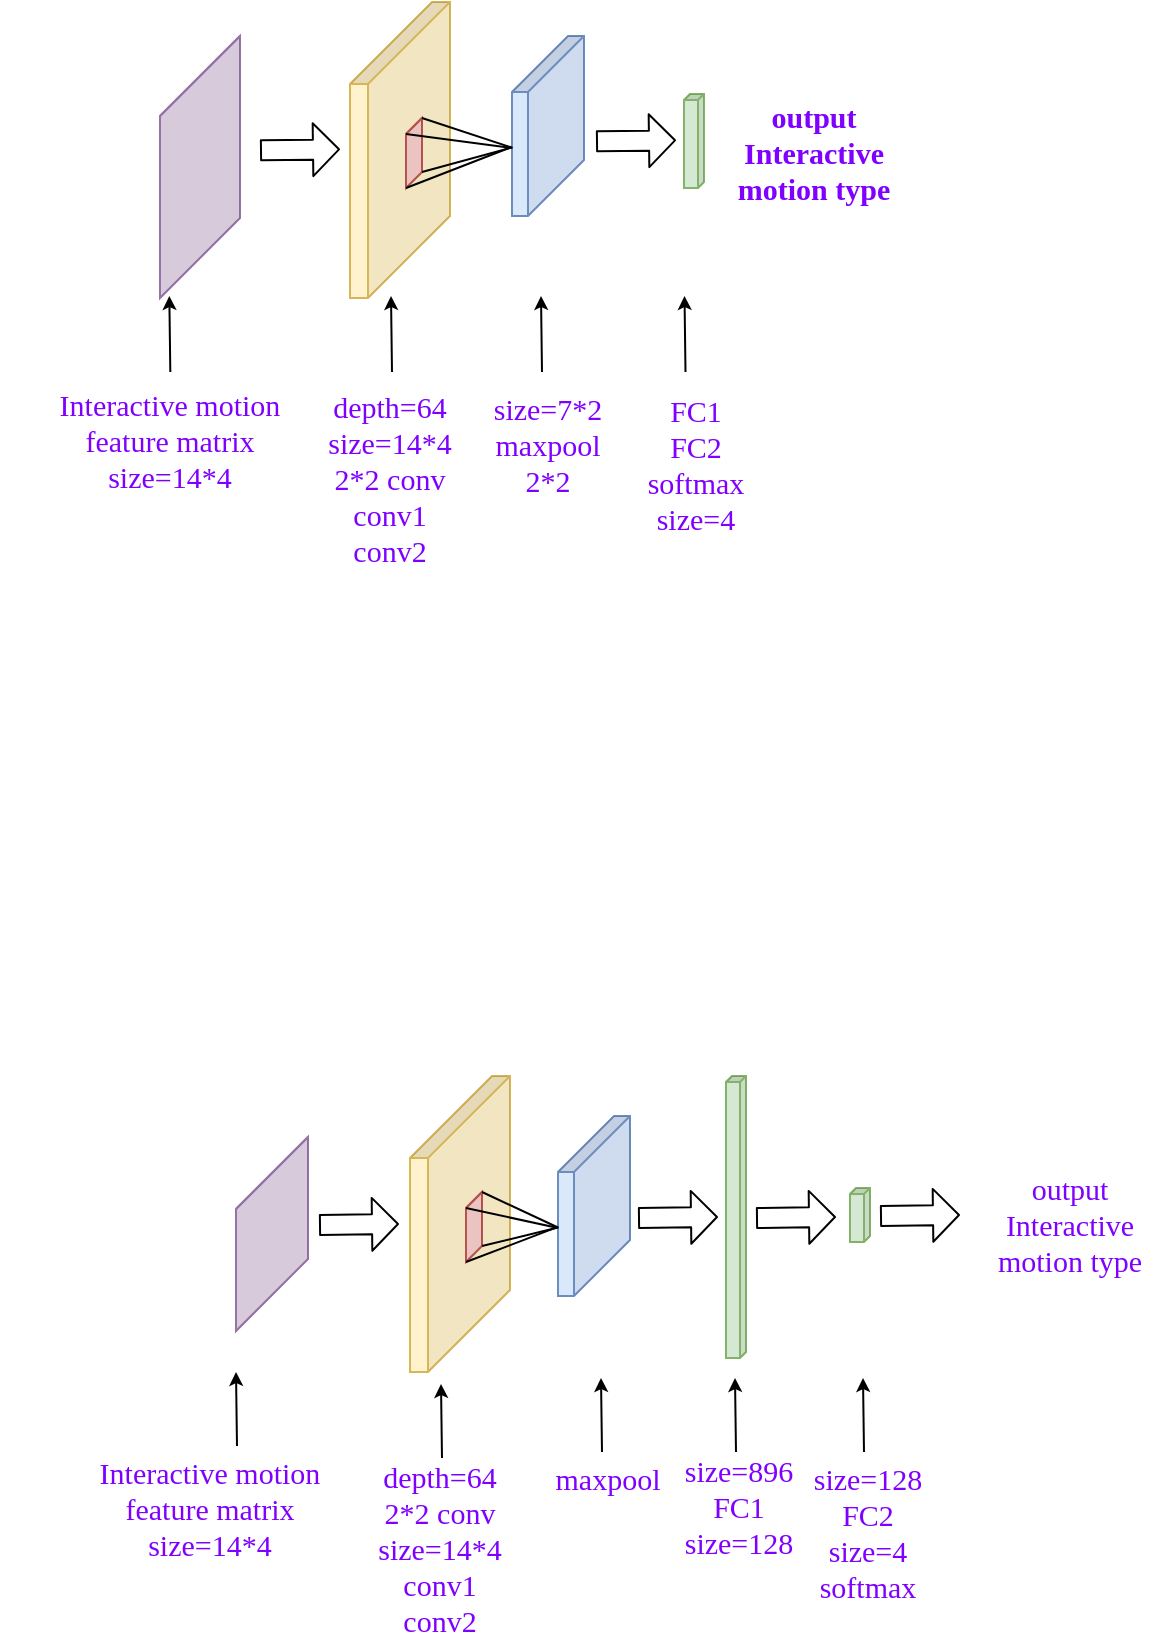 <mxfile version="12.8.1" type="github">
  <diagram id="Kh02D2IHpJgUnBtiDbiR" name="Page-1">
    <mxGraphModel dx="1019" dy="465" grid="1" gridSize="10" guides="1" tooltips="1" connect="1" arrows="1" fold="1" page="1" pageScale="1" pageWidth="827" pageHeight="1169" math="0" shadow="0">
      <root>
        <mxCell id="0" />
        <mxCell id="1" parent="0" />
        <mxCell id="0RrtjifXPjOEfjAlMMHi-2" value="" style="shape=cube;whiteSpace=wrap;html=1;boundedLbl=1;backgroundOutline=1;darkOpacity=0.05;darkOpacity2=0.1;fillColor=#dae8fc;strokeColor=#6c8ebf;size=28;direction=south;fontSize=15;fontStyle=0" parent="1" vertex="1">
          <mxGeometry x="286" y="310" width="36" height="90" as="geometry" />
        </mxCell>
        <mxCell id="0RrtjifXPjOEfjAlMMHi-3" value="" style="shape=cube;whiteSpace=wrap;html=1;boundedLbl=1;backgroundOutline=1;darkOpacity=0.05;darkOpacity2=0.1;fillColor=#fff2cc;strokeColor=#d6b656;size=41;direction=south;fontSize=15;fontStyle=0" parent="1" vertex="1">
          <mxGeometry x="205" y="293" width="50" height="148" as="geometry" />
        </mxCell>
        <mxCell id="0RrtjifXPjOEfjAlMMHi-8" value="" style="shape=cube;whiteSpace=wrap;html=1;boundedLbl=1;backgroundOutline=1;darkOpacity=0.05;darkOpacity2=0.1;fillColor=#d5e8d4;strokeColor=#82b366;size=3;direction=south;fontSize=15;fontStyle=0" parent="1" vertex="1">
          <mxGeometry x="372" y="339" width="10" height="47" as="geometry" />
        </mxCell>
        <mxCell id="0RrtjifXPjOEfjAlMMHi-10" value="" style="shape=cube;whiteSpace=wrap;html=1;boundedLbl=1;backgroundOutline=1;darkOpacity=0.05;darkOpacity2=0.1;fillColor=#f8cecc;strokeColor=#b85450;size=9;direction=south;fontSize=15;fontStyle=0" parent="1" vertex="1">
          <mxGeometry x="233" y="351" width="8" height="35" as="geometry" />
        </mxCell>
        <mxCell id="0RrtjifXPjOEfjAlMMHi-11" value="" style="endArrow=none;html=1;exitX=0;exitY=0;exitDx=8;exitDy=8;exitPerimeter=0;entryX=0.621;entryY=1.015;entryDx=0;entryDy=0;entryPerimeter=0;fontSize=15;fontStyle=0" parent="1" source="0RrtjifXPjOEfjAlMMHi-10" target="0RrtjifXPjOEfjAlMMHi-2" edge="1">
          <mxGeometry width="50" height="50" relative="1" as="geometry">
            <mxPoint x="330" y="500" as="sourcePoint" />
            <mxPoint x="267" y="368" as="targetPoint" />
          </mxGeometry>
        </mxCell>
        <mxCell id="0RrtjifXPjOEfjAlMMHi-12" value="" style="endArrow=none;html=1;exitX=0;exitY=0;exitDx=0;exitDy=0;exitPerimeter=0;entryX=0.621;entryY=0.993;entryDx=0;entryDy=0;entryPerimeter=0;fontSize=15;fontStyle=0" parent="1" source="0RrtjifXPjOEfjAlMMHi-10" target="0RrtjifXPjOEfjAlMMHi-2" edge="1">
          <mxGeometry width="50" height="50" relative="1" as="geometry">
            <mxPoint x="280" y="470" as="sourcePoint" />
            <mxPoint x="279" y="368" as="targetPoint" />
          </mxGeometry>
        </mxCell>
        <mxCell id="0RrtjifXPjOEfjAlMMHi-13" value="" style="endArrow=none;html=1;entryX=0;entryY=0;entryDx=35;entryDy=8;entryPerimeter=0;exitX=0.619;exitY=1.019;exitDx=0;exitDy=0;exitPerimeter=0;fontSize=15;fontStyle=0" parent="1" source="0RrtjifXPjOEfjAlMMHi-2" target="0RrtjifXPjOEfjAlMMHi-10" edge="1">
          <mxGeometry width="50" height="50" relative="1" as="geometry">
            <mxPoint x="270" y="365" as="sourcePoint" />
            <mxPoint x="250" y="520" as="targetPoint" />
          </mxGeometry>
        </mxCell>
        <mxCell id="0RrtjifXPjOEfjAlMMHi-14" value="" style="endArrow=none;html=1;entryX=0;entryY=0;entryDx=27;entryDy=0;entryPerimeter=0;exitX=0.619;exitY=0.998;exitDx=0;exitDy=0;exitPerimeter=0;fontSize=15;fontStyle=0" parent="1" source="0RrtjifXPjOEfjAlMMHi-2" target="0RrtjifXPjOEfjAlMMHi-10" edge="1">
          <mxGeometry width="50" height="50" relative="1" as="geometry">
            <mxPoint x="270" y="372" as="sourcePoint" />
            <mxPoint x="280" y="380" as="targetPoint" />
          </mxGeometry>
        </mxCell>
        <mxCell id="0RrtjifXPjOEfjAlMMHi-37" value="&lt;font color=&quot;#7f00ff&quot; style=&quot;font-size: 15px&quot;&gt;&lt;span style=&quot;font-size: 15px&quot;&gt;depth=64&lt;br&gt;&lt;/span&gt;&lt;/font&gt;&lt;span style=&quot;color: rgb(127 , 0 , 255)&quot;&gt;size=14*4&lt;/span&gt;&lt;font color=&quot;#7f00ff&quot; style=&quot;font-size: 15px&quot;&gt;&lt;span style=&quot;font-size: 15px&quot;&gt;&lt;br style=&quot;font-size: 15px&quot;&gt;2*2 conv&lt;br style=&quot;font-size: 15px&quot;&gt;conv1&lt;br style=&quot;font-size: 15px&quot;&gt;conv2&lt;/span&gt;&lt;/font&gt;" style="text;html=1;strokeColor=none;fillColor=none;align=center;verticalAlign=middle;whiteSpace=wrap;rounded=0;fontFamily=Times New Roman;fontSize=15;fontStyle=0" parent="1" vertex="1">
          <mxGeometry x="190" y="487" width="70" height="88" as="geometry" />
        </mxCell>
        <mxCell id="0RrtjifXPjOEfjAlMMHi-38" value="&lt;font color=&quot;#7f00ff&quot; style=&quot;font-size: 15px;&quot;&gt;&lt;span style=&quot;font-size: 15px;&quot;&gt;size=7*2&lt;br style=&quot;font-size: 15px;&quot;&gt;maxpool&lt;br style=&quot;font-size: 15px;&quot;&gt;2*2&lt;br style=&quot;font-size: 15px;&quot;&gt;&lt;/span&gt;&lt;/font&gt;" style="text;html=1;strokeColor=none;fillColor=none;align=center;verticalAlign=middle;whiteSpace=wrap;rounded=0;fontFamily=Times New Roman;fontSize=15;fontStyle=0" parent="1" vertex="1">
          <mxGeometry x="271" y="487" width="66" height="53" as="geometry" />
        </mxCell>
        <mxCell id="0RrtjifXPjOEfjAlMMHi-47" value="" style="shape=cube;whiteSpace=wrap;html=1;boundedLbl=1;backgroundOutline=1;darkOpacity=0.05;darkOpacity2=0.1;fillColor=#e1d5e7;strokeColor=#9673a6;size=41;direction=south;fontSize=15;rotation=0;fontStyle=0" parent="1" vertex="1">
          <mxGeometry x="110" y="310" width="40" height="131" as="geometry" />
        </mxCell>
        <mxCell id="CtdJrrE9eR4Qstlal3_W-2" value="&lt;font style=&quot;font-size: 15px;&quot; color=&quot;#7f00ff&quot;&gt;&lt;span style=&quot;font-size: 15px;&quot;&gt;Interactive motion&lt;br style=&quot;font-size: 15px;&quot;&gt;feature matrix&lt;br style=&quot;font-size: 15px;&quot;&gt;size=14*4&lt;/span&gt;&lt;/font&gt;&lt;br style=&quot;font-size: 15px;&quot;&gt;" style="text;html=1;strokeColor=none;fillColor=none;align=center;verticalAlign=middle;whiteSpace=wrap;rounded=0;fontFamily=Times New Roman;fontSize=15;fontStyle=0" parent="1" vertex="1">
          <mxGeometry x="30" y="485" width="170" height="53" as="geometry" />
        </mxCell>
        <mxCell id="CtdJrrE9eR4Qstlal3_W-13" value="" style="endArrow=classic;html=1;endSize=4;fontSize=15;fontStyle=0" parent="1" edge="1">
          <mxGeometry width="50" height="50" relative="1" as="geometry">
            <mxPoint x="226" y="478" as="sourcePoint" />
            <mxPoint x="225.5" y="440" as="targetPoint" />
          </mxGeometry>
        </mxCell>
        <mxCell id="CtdJrrE9eR4Qstlal3_W-14" value="" style="endArrow=classic;html=1;endSize=4;fontSize=15;fontStyle=0" parent="1" edge="1">
          <mxGeometry width="50" height="50" relative="1" as="geometry">
            <mxPoint x="301" y="478" as="sourcePoint" />
            <mxPoint x="300.5" y="440" as="targetPoint" />
          </mxGeometry>
        </mxCell>
        <mxCell id="CtdJrrE9eR4Qstlal3_W-15" value="" style="endArrow=classic;html=1;endSize=4;fontSize=15;fontStyle=0" parent="1" edge="1">
          <mxGeometry width="50" height="50" relative="1" as="geometry">
            <mxPoint x="115.16" y="478" as="sourcePoint" />
            <mxPoint x="114.66" y="440" as="targetPoint" />
          </mxGeometry>
        </mxCell>
        <mxCell id="_HbQwfRfAWt0mscIxknr-3" value="" style="shape=flexArrow;endArrow=classic;html=1;endWidth=15.429;endSize=4;startWidth=15.429;startSize=6.669;width=10;entryX=0;entryY=0;entryDx=64.5;entryDy=10;entryPerimeter=0;fontSize=15;fontStyle=0" parent="1" edge="1">
          <mxGeometry width="50" height="50" relative="1" as="geometry">
            <mxPoint x="160" y="367.16" as="sourcePoint" />
            <mxPoint x="200" y="366.66" as="targetPoint" />
          </mxGeometry>
        </mxCell>
        <mxCell id="KZooT0G6KpFMYx8SuihJ-7" value="&lt;span style=&quot;font-size: 15px&quot;&gt;&lt;font color=&quot;#7f00ff&quot; face=&quot;Times New Roman&quot; style=&quot;font-size: 15px&quot;&gt;FC1&lt;br style=&quot;font-size: 15px&quot;&gt;FC2&lt;br style=&quot;font-size: 15px&quot;&gt;softmax&lt;br&gt;&lt;/font&gt;&lt;/span&gt;&lt;span style=&quot;color: rgb(127 , 0 , 255) ; font-family: &amp;#34;times new roman&amp;#34;&quot;&gt;size=4&lt;/span&gt;&lt;span style=&quot;font-size: 15px&quot;&gt;&lt;font color=&quot;#7f00ff&quot; face=&quot;Times New Roman&quot; style=&quot;font-size: 15px&quot;&gt;&lt;br&gt;&lt;/font&gt;&lt;/span&gt;" style="text;html=1;strokeColor=none;fillColor=none;align=center;verticalAlign=middle;whiteSpace=wrap;rounded=0;fontSize=15;fontStyle=0" parent="1" vertex="1">
          <mxGeometry x="345.5" y="487" width="63.5" height="73" as="geometry" />
        </mxCell>
        <mxCell id="KZooT0G6KpFMYx8SuihJ-12" value="&lt;font color=&quot;#7f00ff&quot; face=&quot;Times New Roman&quot; style=&quot;font-size: 15px;&quot;&gt;&lt;span style=&quot;font-size: 15px;&quot;&gt;&lt;b style=&quot;font-size: 15px;&quot;&gt;output&lt;br style=&quot;font-size: 15px;&quot;&gt;Interactive motion type&lt;/b&gt;&lt;/span&gt;&lt;/font&gt;" style="text;html=1;strokeColor=none;fillColor=none;align=center;verticalAlign=middle;whiteSpace=wrap;rounded=0;fontSize=15;fontStyle=0" parent="1" vertex="1">
          <mxGeometry x="392" y="339" width="90" height="57.5" as="geometry" />
        </mxCell>
        <mxCell id="LuwQSdoHa56ftmnp2NSQ-1" value="" style="shape=cube;whiteSpace=wrap;html=1;boundedLbl=1;backgroundOutline=1;darkOpacity=0.05;darkOpacity2=0.1;fillColor=#dae8fc;strokeColor=#6c8ebf;size=28;direction=south;fontSize=15;fontStyle=0" parent="1" vertex="1">
          <mxGeometry x="309" y="850" width="36" height="90" as="geometry" />
        </mxCell>
        <mxCell id="LuwQSdoHa56ftmnp2NSQ-2" value="" style="shape=cube;whiteSpace=wrap;html=1;boundedLbl=1;backgroundOutline=1;darkOpacity=0.05;darkOpacity2=0.1;fillColor=#fff2cc;strokeColor=#d6b656;size=41;direction=south;fontSize=15;fontStyle=0" parent="1" vertex="1">
          <mxGeometry x="235" y="830" width="50" height="148" as="geometry" />
        </mxCell>
        <mxCell id="LuwQSdoHa56ftmnp2NSQ-3" value="" style="shape=cube;whiteSpace=wrap;html=1;boundedLbl=1;backgroundOutline=1;darkOpacity=0.05;darkOpacity2=0.1;fillColor=#d5e8d4;strokeColor=#82b366;size=3;direction=south;fontSize=15;fontStyle=0" parent="1" vertex="1">
          <mxGeometry x="393" y="830" width="10" height="141" as="geometry" />
        </mxCell>
        <mxCell id="LuwQSdoHa56ftmnp2NSQ-4" value="" style="shape=cube;whiteSpace=wrap;html=1;boundedLbl=1;backgroundOutline=1;darkOpacity=0.05;darkOpacity2=0.1;fillColor=#d5e8d4;strokeColor=#82b366;size=3;direction=south;fontSize=15;fontStyle=0" parent="1" vertex="1">
          <mxGeometry x="455" y="886" width="10" height="27" as="geometry" />
        </mxCell>
        <mxCell id="LuwQSdoHa56ftmnp2NSQ-5" value="" style="shape=cube;whiteSpace=wrap;html=1;boundedLbl=1;backgroundOutline=1;darkOpacity=0.05;darkOpacity2=0.1;fillColor=#f8cecc;strokeColor=#b85450;size=9;direction=south;fontSize=15;fontStyle=0" parent="1" vertex="1">
          <mxGeometry x="263" y="888" width="8" height="35" as="geometry" />
        </mxCell>
        <mxCell id="LuwQSdoHa56ftmnp2NSQ-6" value="" style="endArrow=none;html=1;exitX=0;exitY=0;exitDx=8;exitDy=8;exitPerimeter=0;entryX=0.621;entryY=1.015;entryDx=0;entryDy=0;entryPerimeter=0;fontSize=15;fontStyle=0" parent="1" source="LuwQSdoHa56ftmnp2NSQ-5" target="LuwQSdoHa56ftmnp2NSQ-1" edge="1">
          <mxGeometry width="50" height="50" relative="1" as="geometry">
            <mxPoint x="360" y="1037" as="sourcePoint" />
            <mxPoint x="297" y="905" as="targetPoint" />
          </mxGeometry>
        </mxCell>
        <mxCell id="LuwQSdoHa56ftmnp2NSQ-7" value="" style="endArrow=none;html=1;exitX=0;exitY=0;exitDx=0;exitDy=0;exitPerimeter=0;entryX=0.621;entryY=0.993;entryDx=0;entryDy=0;entryPerimeter=0;fontSize=15;fontStyle=0" parent="1" source="LuwQSdoHa56ftmnp2NSQ-5" target="LuwQSdoHa56ftmnp2NSQ-1" edge="1">
          <mxGeometry width="50" height="50" relative="1" as="geometry">
            <mxPoint x="310" y="1007" as="sourcePoint" />
            <mxPoint x="309" y="905" as="targetPoint" />
          </mxGeometry>
        </mxCell>
        <mxCell id="LuwQSdoHa56ftmnp2NSQ-8" value="" style="endArrow=none;html=1;entryX=0;entryY=0;entryDx=35;entryDy=8;entryPerimeter=0;exitX=0.619;exitY=1.019;exitDx=0;exitDy=0;exitPerimeter=0;fontSize=15;fontStyle=0" parent="1" source="LuwQSdoHa56ftmnp2NSQ-1" target="LuwQSdoHa56ftmnp2NSQ-5" edge="1">
          <mxGeometry width="50" height="50" relative="1" as="geometry">
            <mxPoint x="300" y="902" as="sourcePoint" />
            <mxPoint x="280" y="1057" as="targetPoint" />
          </mxGeometry>
        </mxCell>
        <mxCell id="LuwQSdoHa56ftmnp2NSQ-9" value="" style="endArrow=none;html=1;entryX=0;entryY=0;entryDx=27;entryDy=0;entryPerimeter=0;exitX=0.619;exitY=0.998;exitDx=0;exitDy=0;exitPerimeter=0;fontSize=15;fontStyle=0" parent="1" source="LuwQSdoHa56ftmnp2NSQ-1" target="LuwQSdoHa56ftmnp2NSQ-5" edge="1">
          <mxGeometry width="50" height="50" relative="1" as="geometry">
            <mxPoint x="300" y="909" as="sourcePoint" />
            <mxPoint x="310" y="917" as="targetPoint" />
          </mxGeometry>
        </mxCell>
        <mxCell id="LuwQSdoHa56ftmnp2NSQ-10" value="&lt;font color=&quot;#7f00ff&quot; style=&quot;font-size: 15px;&quot;&gt;&lt;span style=&quot;font-size: 15px;&quot;&gt;depth=64&lt;br style=&quot;font-size: 15px;&quot;&gt;2*2 conv&lt;br style=&quot;font-size: 15px;&quot;&gt;size=14*4&lt;br style=&quot;font-size: 15px;&quot;&gt;conv1&lt;br style=&quot;font-size: 15px;&quot;&gt;conv2&lt;/span&gt;&lt;/font&gt;&lt;br style=&quot;font-size: 15px;&quot;&gt;" style="text;html=1;strokeColor=none;fillColor=none;align=center;verticalAlign=middle;whiteSpace=wrap;rounded=0;fontFamily=Times New Roman;fontSize=15;fontStyle=0" parent="1" vertex="1">
          <mxGeometry x="215" y="1032" width="70" height="68" as="geometry" />
        </mxCell>
        <mxCell id="LuwQSdoHa56ftmnp2NSQ-11" value="&lt;font color=&quot;#7f00ff&quot; style=&quot;font-size: 15px;&quot;&gt;&lt;span style=&quot;font-size: 15px;&quot;&gt;&lt;br style=&quot;font-size: 15px;&quot;&gt;maxpool&lt;br style=&quot;font-size: 15px;&quot;&gt;&lt;/span&gt;&lt;/font&gt;&lt;br style=&quot;font-size: 15px;&quot;&gt;" style="text;html=1;strokeColor=none;fillColor=none;align=center;verticalAlign=middle;whiteSpace=wrap;rounded=0;fontFamily=Times New Roman;fontSize=15;fontStyle=0" parent="1" vertex="1">
          <mxGeometry x="314" y="1024" width="40" height="14" as="geometry" />
        </mxCell>
        <mxCell id="LuwQSdoHa56ftmnp2NSQ-12" value="&lt;font color=&quot;#7f00ff&quot; style=&quot;font-size: 15px;&quot;&gt;&lt;span style=&quot;font-size: 15px;&quot;&gt;size=896&lt;br style=&quot;font-size: 15px;&quot;&gt;FC1&lt;br style=&quot;font-size: 15px;&quot;&gt;size=128&lt;br style=&quot;font-size: 15px;&quot;&gt;&lt;br style=&quot;font-size: 15px;&quot;&gt;&lt;/span&gt;&lt;/font&gt;&lt;br style=&quot;font-size: 15px;&quot;&gt;" style="text;html=1;strokeColor=none;fillColor=none;align=center;verticalAlign=middle;whiteSpace=wrap;rounded=0;direction=south;fontFamily=Times New Roman;fontSize=15;fontStyle=0" parent="1" vertex="1">
          <mxGeometry x="386.5" y="1044" width="25" height="37" as="geometry" />
        </mxCell>
        <mxCell id="LuwQSdoHa56ftmnp2NSQ-13" value="" style="shape=cube;whiteSpace=wrap;html=1;boundedLbl=1;backgroundOutline=1;darkOpacity=0.05;darkOpacity2=0.1;fillColor=#e1d5e7;strokeColor=#9673a6;size=41;direction=south;fontSize=15;fontStyle=0" parent="1" vertex="1">
          <mxGeometry x="148" y="860.5" width="36" height="97" as="geometry" />
        </mxCell>
        <mxCell id="LuwQSdoHa56ftmnp2NSQ-14" value="&lt;font style=&quot;font-size: 15px;&quot; color=&quot;#7f00ff&quot;&gt;&lt;span style=&quot;font-size: 15px;&quot;&gt;Interactive motion&lt;br style=&quot;font-size: 15px;&quot;&gt;feature matrix&lt;br style=&quot;font-size: 15px;&quot;&gt;size=14*4&lt;/span&gt;&lt;/font&gt;&lt;br style=&quot;font-size: 15px;&quot;&gt;" style="text;html=1;strokeColor=none;fillColor=none;align=center;verticalAlign=middle;whiteSpace=wrap;rounded=0;fontFamily=Times New Roman;fontSize=15;fontStyle=0" parent="1" vertex="1">
          <mxGeometry x="50" y="1024" width="170" height="44" as="geometry" />
        </mxCell>
        <mxCell id="LuwQSdoHa56ftmnp2NSQ-15" value="" style="shape=flexArrow;endArrow=classic;html=1;endWidth=15.429;endSize=4;startWidth=15.429;startSize=6.669;width=10;entryX=0;entryY=0;entryDx=64.5;entryDy=10;entryPerimeter=0;fontSize=15;fontStyle=0" parent="1" edge="1">
          <mxGeometry width="50" height="50" relative="1" as="geometry">
            <mxPoint x="408" y="901.0" as="sourcePoint" />
            <mxPoint x="448" y="900.5" as="targetPoint" />
          </mxGeometry>
        </mxCell>
        <mxCell id="LuwQSdoHa56ftmnp2NSQ-16" value="" style="endArrow=classic;html=1;endSize=4;fontSize=15;fontStyle=0" parent="1" edge="1">
          <mxGeometry width="50" height="50" relative="1" as="geometry">
            <mxPoint x="251" y="1021.0" as="sourcePoint" />
            <mxPoint x="250.5" y="984" as="targetPoint" />
          </mxGeometry>
        </mxCell>
        <mxCell id="LuwQSdoHa56ftmnp2NSQ-17" value="" style="endArrow=classic;html=1;endSize=4;fontSize=15;fontStyle=0" parent="1" edge="1">
          <mxGeometry width="50" height="50" relative="1" as="geometry">
            <mxPoint x="331" y="1018" as="sourcePoint" />
            <mxPoint x="330.5" y="981.0" as="targetPoint" />
          </mxGeometry>
        </mxCell>
        <mxCell id="LuwQSdoHa56ftmnp2NSQ-18" value="" style="endArrow=classic;html=1;endSize=4;fontSize=15;fontStyle=0" parent="1" edge="1">
          <mxGeometry width="50" height="50" relative="1" as="geometry">
            <mxPoint x="148.5" y="1015.0" as="sourcePoint" />
            <mxPoint x="148" y="978" as="targetPoint" />
          </mxGeometry>
        </mxCell>
        <mxCell id="LuwQSdoHa56ftmnp2NSQ-19" value="" style="shape=flexArrow;endArrow=classic;html=1;endWidth=15.429;endSize=4;startWidth=15.429;startSize=6.669;width=10;entryX=0;entryY=0;entryDx=64.5;entryDy=10;entryPerimeter=0;fontSize=15;fontStyle=0" parent="1" edge="1">
          <mxGeometry width="50" height="50" relative="1" as="geometry">
            <mxPoint x="349.0" y="901.0" as="sourcePoint" />
            <mxPoint x="389" y="900.5" as="targetPoint" />
          </mxGeometry>
        </mxCell>
        <mxCell id="LuwQSdoHa56ftmnp2NSQ-20" value="" style="shape=flexArrow;endArrow=classic;html=1;endWidth=15.429;endSize=4;startWidth=15.429;startSize=6.669;width=10;entryX=0;entryY=0;entryDx=64.5;entryDy=10;entryPerimeter=0;fontSize=15;fontStyle=0" parent="1" edge="1">
          <mxGeometry width="50" height="50" relative="1" as="geometry">
            <mxPoint x="189.5" y="904.5" as="sourcePoint" />
            <mxPoint x="229.5" y="904" as="targetPoint" />
          </mxGeometry>
        </mxCell>
        <mxCell id="LuwQSdoHa56ftmnp2NSQ-21" value="" style="endArrow=classic;html=1;endSize=4;fontSize=15;fontStyle=0" parent="1" edge="1">
          <mxGeometry width="50" height="50" relative="1" as="geometry">
            <mxPoint x="398" y="1018" as="sourcePoint" />
            <mxPoint x="397.5" y="981.0" as="targetPoint" />
          </mxGeometry>
        </mxCell>
        <mxCell id="LuwQSdoHa56ftmnp2NSQ-22" value="&lt;span style=&quot;font-size: 15px;&quot;&gt;&lt;font color=&quot;#7f00ff&quot; face=&quot;Times New Roman&quot; style=&quot;font-size: 15px;&quot;&gt;size=128&lt;br style=&quot;font-size: 15px;&quot;&gt;FC2&lt;br style=&quot;font-size: 15px;&quot;&gt;size=4&lt;br style=&quot;font-size: 15px;&quot;&gt;softmax&lt;/font&gt;&lt;/span&gt;" style="text;html=1;strokeColor=none;fillColor=none;align=center;verticalAlign=middle;whiteSpace=wrap;rounded=0;fontSize=15;fontStyle=0" parent="1" vertex="1">
          <mxGeometry x="443.5" y="1024" width="40" height="67" as="geometry" />
        </mxCell>
        <mxCell id="LuwQSdoHa56ftmnp2NSQ-23" value="" style="endArrow=classic;html=1;endSize=4;fontSize=15;fontStyle=0" parent="1" edge="1">
          <mxGeometry width="50" height="50" relative="1" as="geometry">
            <mxPoint x="462" y="1018" as="sourcePoint" />
            <mxPoint x="461.5" y="981.0" as="targetPoint" />
          </mxGeometry>
        </mxCell>
        <mxCell id="LuwQSdoHa56ftmnp2NSQ-24" value="" style="shape=flexArrow;endArrow=classic;html=1;endWidth=15.429;endSize=4;startWidth=15.429;startSize=6.669;width=10;entryX=0;entryY=0;entryDx=64.5;entryDy=10;entryPerimeter=0;fontSize=15;fontStyle=0" parent="1" edge="1">
          <mxGeometry width="50" height="50" relative="1" as="geometry">
            <mxPoint x="470" y="900" as="sourcePoint" />
            <mxPoint x="510" y="899.5" as="targetPoint" />
          </mxGeometry>
        </mxCell>
        <mxCell id="LuwQSdoHa56ftmnp2NSQ-25" value="&lt;font color=&quot;#7f00ff&quot; face=&quot;Times New Roman&quot; style=&quot;font-size: 15px;&quot;&gt;&lt;span style=&quot;font-size: 15px;&quot;&gt;output&lt;br style=&quot;font-size: 15px;&quot;&gt;Interactive motion type&lt;/span&gt;&lt;/font&gt;&lt;br style=&quot;font-size: 15px;&quot;&gt;" style="text;html=1;strokeColor=none;fillColor=none;align=center;verticalAlign=middle;whiteSpace=wrap;rounded=0;fontSize=15;fontStyle=0" parent="1" vertex="1">
          <mxGeometry x="520" y="894" width="90" height="20" as="geometry" />
        </mxCell>
        <mxCell id="LuwQSdoHa56ftmnp2NSQ-28" value="" style="endArrow=classic;html=1;endSize=4;fontSize=15;fontStyle=0" parent="1" edge="1">
          <mxGeometry width="50" height="50" relative="1" as="geometry">
            <mxPoint x="372.75" y="478" as="sourcePoint" />
            <mxPoint x="372.25" y="440" as="targetPoint" />
          </mxGeometry>
        </mxCell>
        <mxCell id="LuwQSdoHa56ftmnp2NSQ-29" value="" style="shape=flexArrow;endArrow=classic;html=1;endWidth=15.429;endSize=4;startWidth=15.429;startSize=6.669;width=10;entryX=0;entryY=0;entryDx=64.5;entryDy=10;entryPerimeter=0;fontSize=15;fontStyle=0" parent="1" edge="1">
          <mxGeometry width="50" height="50" relative="1" as="geometry">
            <mxPoint x="328" y="362.66" as="sourcePoint" />
            <mxPoint x="368" y="362.16" as="targetPoint" />
          </mxGeometry>
        </mxCell>
      </root>
    </mxGraphModel>
  </diagram>
</mxfile>
